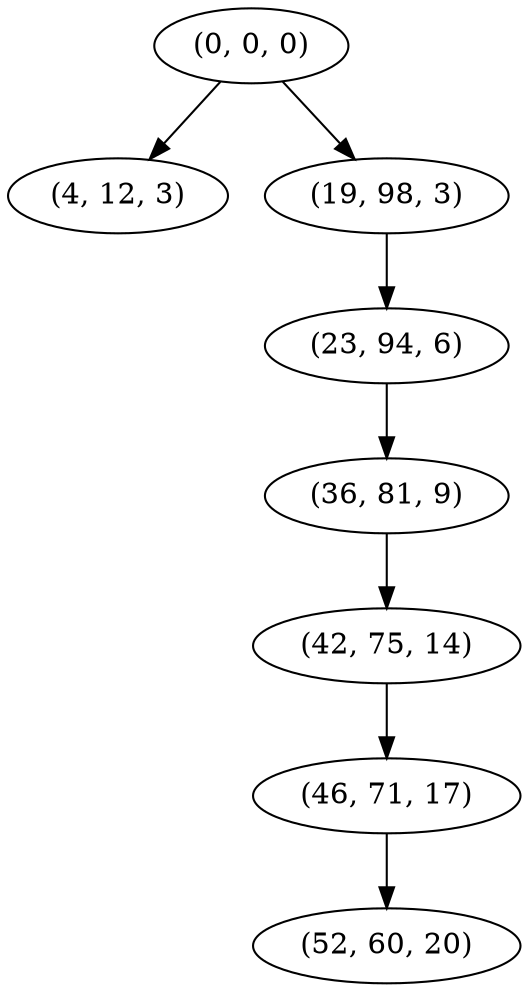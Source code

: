 digraph tree {
    "(0, 0, 0)";
    "(4, 12, 3)";
    "(19, 98, 3)";
    "(23, 94, 6)";
    "(36, 81, 9)";
    "(42, 75, 14)";
    "(46, 71, 17)";
    "(52, 60, 20)";
    "(0, 0, 0)" -> "(4, 12, 3)";
    "(0, 0, 0)" -> "(19, 98, 3)";
    "(19, 98, 3)" -> "(23, 94, 6)";
    "(23, 94, 6)" -> "(36, 81, 9)";
    "(36, 81, 9)" -> "(42, 75, 14)";
    "(42, 75, 14)" -> "(46, 71, 17)";
    "(46, 71, 17)" -> "(52, 60, 20)";
}
